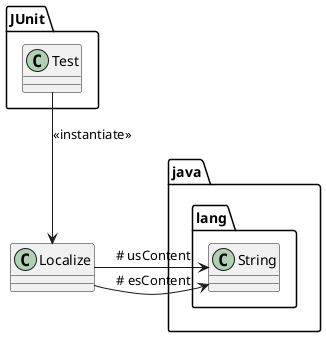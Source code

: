 @startuml


package JUnit {
        class Test
}

package java.lang {
        class String
}

Test --> Localize: "<<instantiate>>"
Localize -> String: " # esContent"
Localize -> String: " # usContent"

@enduml
